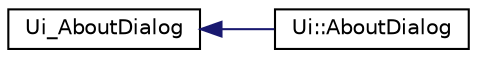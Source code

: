 digraph "Graphical Class Hierarchy"
{
  edge [fontname="Helvetica",fontsize="10",labelfontname="Helvetica",labelfontsize="10"];
  node [fontname="Helvetica",fontsize="10",shape=record];
  rankdir="LR";
  Node0 [label="Ui_AboutDialog",height=0.2,width=0.4,color="black", fillcolor="white", style="filled",URL="$class_ui___about_dialog.html"];
  Node0 -> Node1 [dir="back",color="midnightblue",fontsize="10",style="solid",fontname="Helvetica"];
  Node1 [label="Ui::AboutDialog",height=0.2,width=0.4,color="black", fillcolor="white", style="filled",URL="$class_ui_1_1_about_dialog.html"];
}
